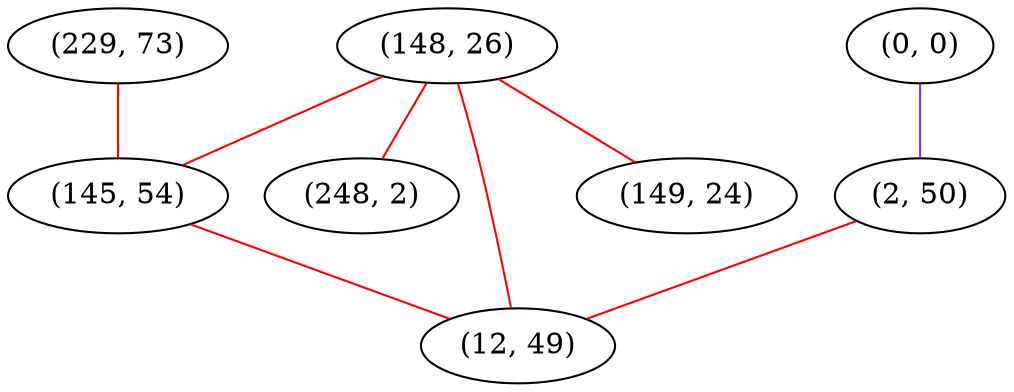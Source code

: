 graph "" {
"(229, 73)";
"(0, 0)";
"(148, 26)";
"(2, 50)";
"(145, 54)";
"(248, 2)";
"(12, 49)";
"(149, 24)";
"(229, 73)" -- "(145, 54)"  [color=red, key=0, weight=1];
"(0, 0)" -- "(2, 50)"  [color=purple, key=0, weight=4];
"(148, 26)" -- "(145, 54)"  [color=red, key=0, weight=1];
"(148, 26)" -- "(12, 49)"  [color=red, key=0, weight=1];
"(148, 26)" -- "(248, 2)"  [color=red, key=0, weight=1];
"(148, 26)" -- "(149, 24)"  [color=red, key=0, weight=1];
"(2, 50)" -- "(12, 49)"  [color=red, key=0, weight=1];
"(145, 54)" -- "(12, 49)"  [color=red, key=0, weight=1];
}
